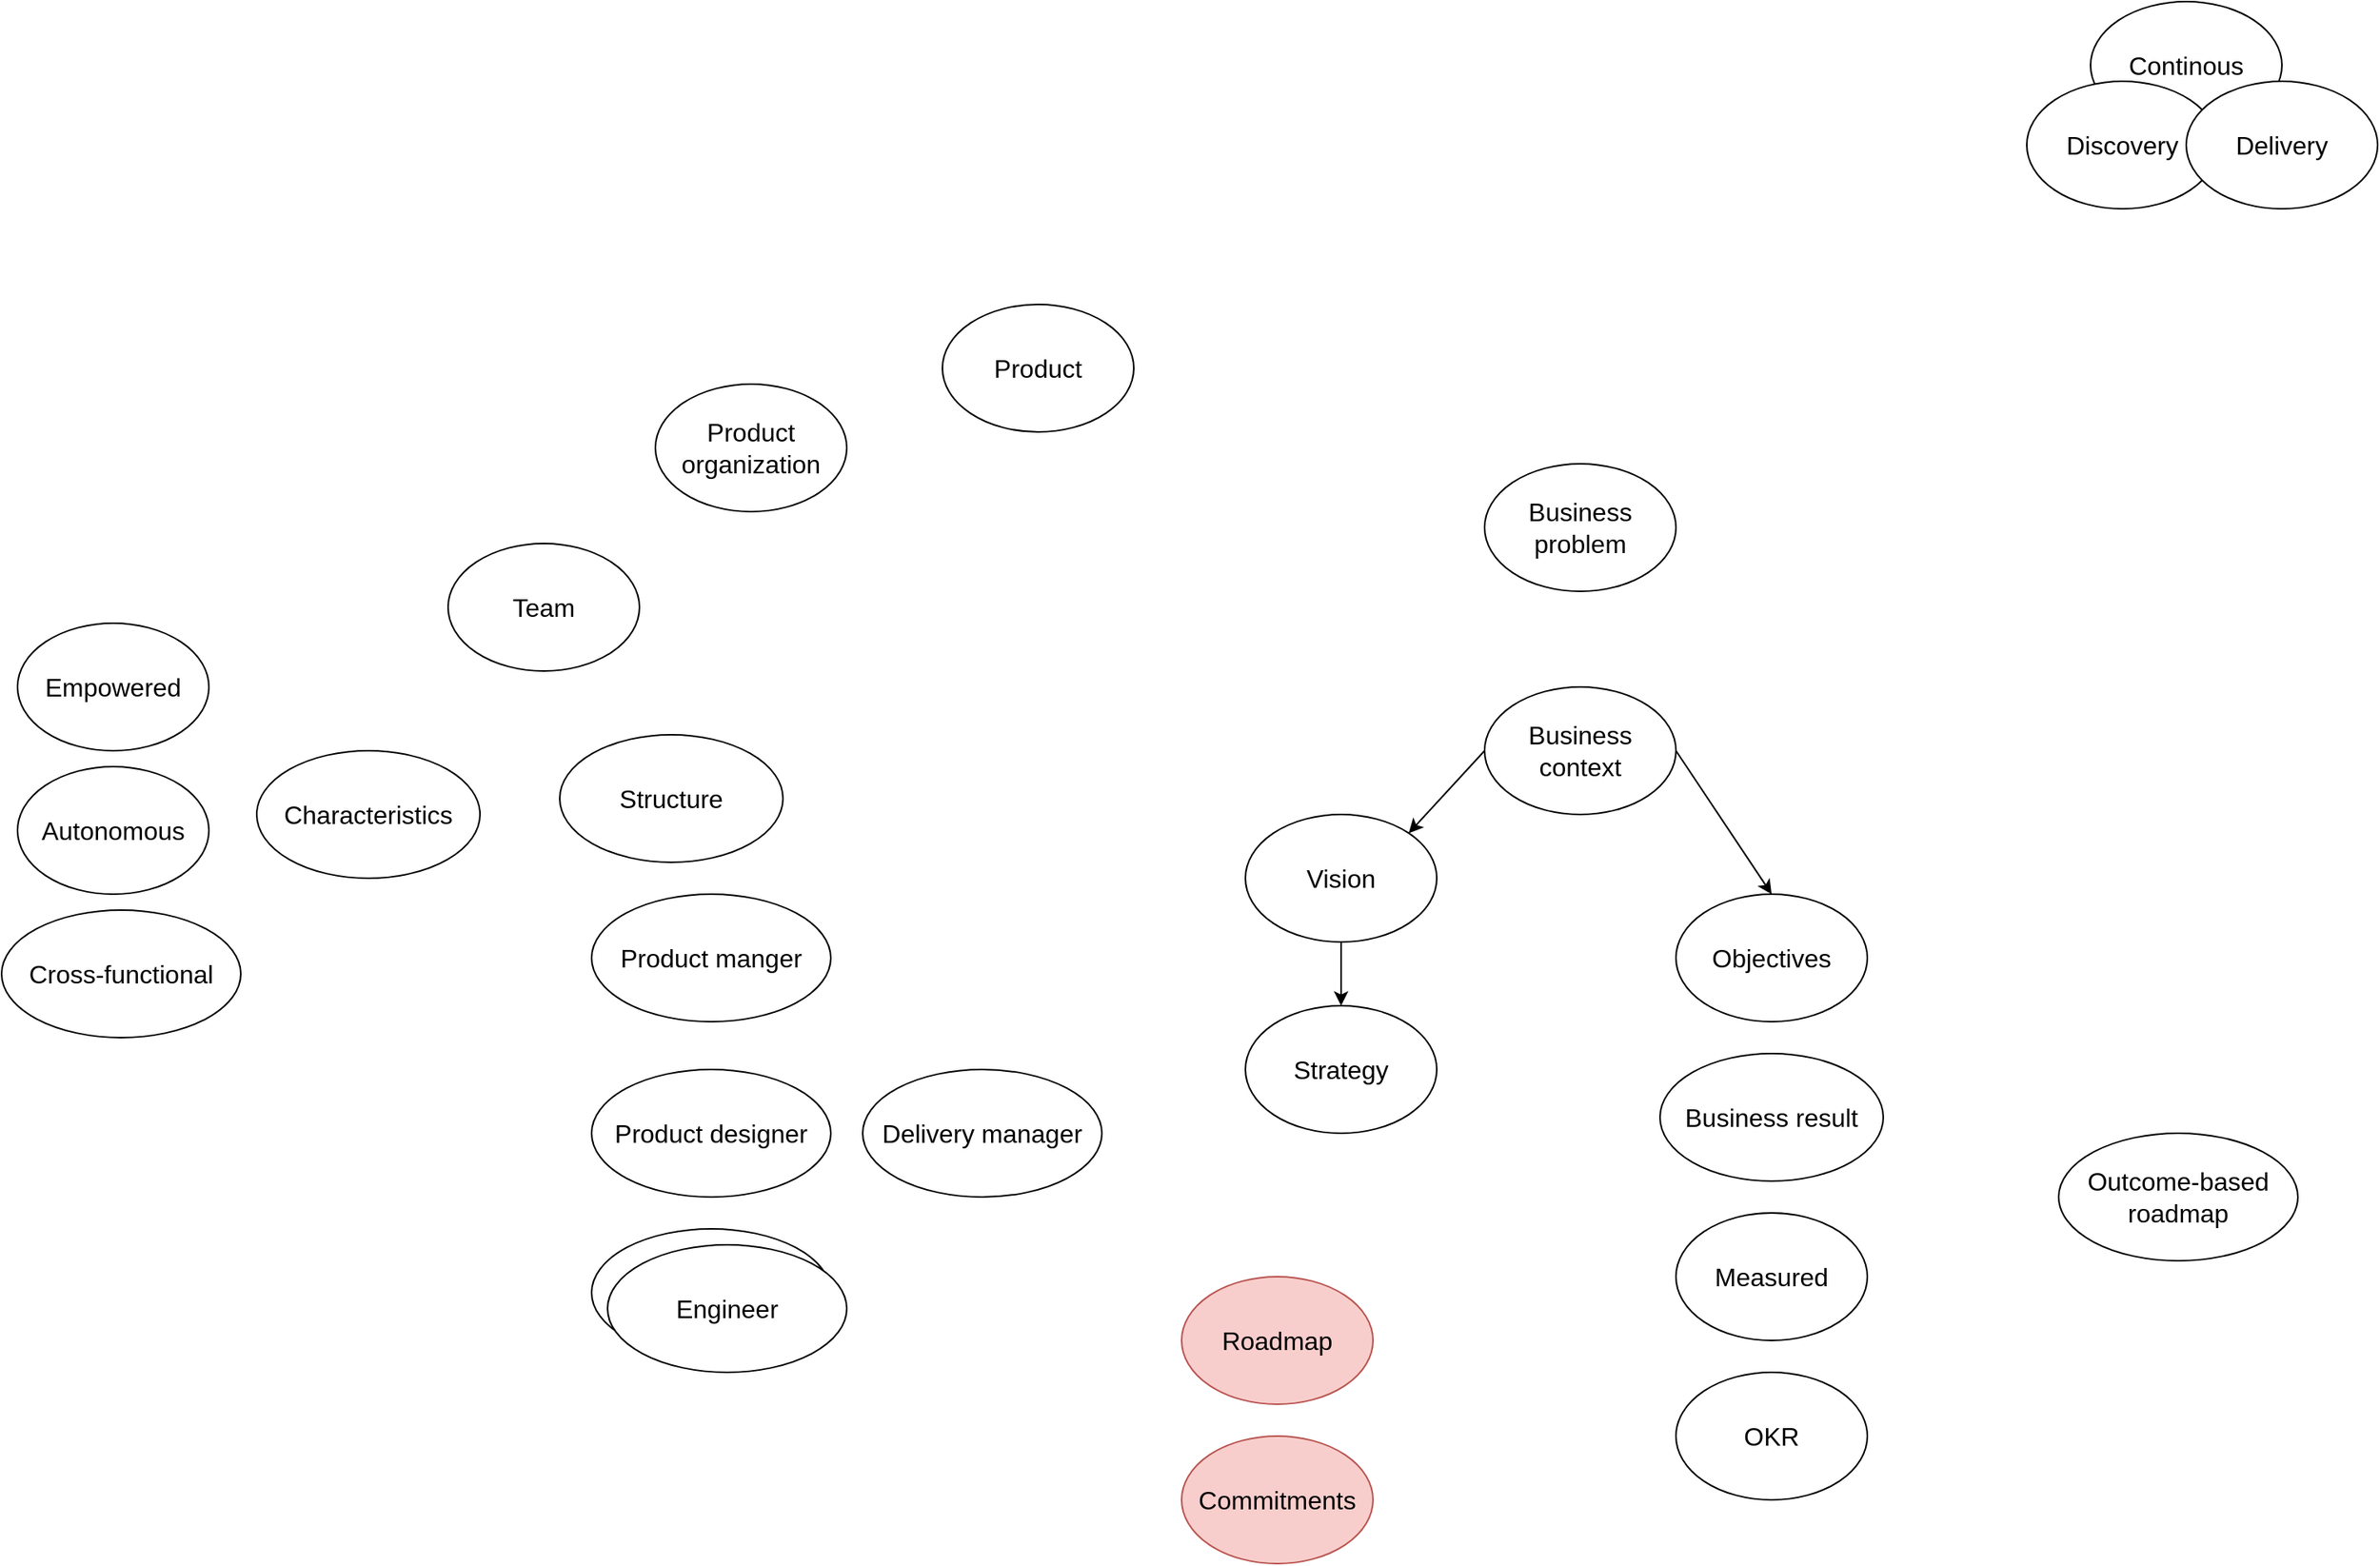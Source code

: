 <mxfile version="12.4.7" type="github">
  <diagram id="jnQUaKEMtfjyKbJyfA8F" name="Page-1">
    <mxGraphModel dx="2706" dy="1459" grid="1" gridSize="10" guides="1" tooltips="1" connect="1" arrows="1" fold="1" page="1" pageScale="1" pageWidth="3300" pageHeight="2339" math="0" shadow="0">
      <root>
        <mxCell id="0"/>
        <mxCell id="1" parent="0"/>
        <mxCell id="L22eh80JxhvPlCMIQLNT-16" value="&lt;font style=&quot;font-size: 16px&quot;&gt;Continous&lt;/font&gt;" style="ellipse;whiteSpace=wrap;html=1;" vertex="1" parent="1">
          <mxGeometry x="2570" y="750" width="120" height="80" as="geometry"/>
        </mxCell>
        <mxCell id="eA2Bc0m0vbRMlsxlkseu-1" value="&lt;font style=&quot;font-size: 16px&quot;&gt;Product&lt;/font&gt;" style="ellipse;whiteSpace=wrap;html=1;" parent="1" vertex="1">
          <mxGeometry x="1850" y="940" width="120" height="80" as="geometry"/>
        </mxCell>
        <mxCell id="eA2Bc0m0vbRMlsxlkseu-2" value="&lt;font style=&quot;font-size: 16px&quot;&gt;Team&lt;/font&gt;" style="ellipse;whiteSpace=wrap;html=1;" parent="1" vertex="1">
          <mxGeometry x="1540" y="1090" width="120" height="80" as="geometry"/>
        </mxCell>
        <mxCell id="eA2Bc0m0vbRMlsxlkseu-3" value="&lt;font style=&quot;font-size: 16px&quot;&gt;Discovery&lt;/font&gt;" style="ellipse;whiteSpace=wrap;html=1;" parent="1" vertex="1">
          <mxGeometry x="2530" y="800" width="120" height="80" as="geometry"/>
        </mxCell>
        <mxCell id="eA2Bc0m0vbRMlsxlkseu-4" value="&lt;font style=&quot;font-size: 16px&quot;&gt;Delivery&lt;/font&gt;" style="ellipse;whiteSpace=wrap;html=1;" parent="1" vertex="1">
          <mxGeometry x="2630" y="800" width="120" height="80" as="geometry"/>
        </mxCell>
        <mxCell id="eA2Bc0m0vbRMlsxlkseu-5" value="&lt;font style=&quot;font-size: 16px&quot;&gt;Vision&lt;br&gt;&lt;/font&gt;" style="ellipse;whiteSpace=wrap;html=1;" parent="1" vertex="1">
          <mxGeometry x="2040" y="1260" width="120" height="80" as="geometry"/>
        </mxCell>
        <mxCell id="eA2Bc0m0vbRMlsxlkseu-6" value="&lt;font style=&quot;font-size: 16px&quot;&gt;Strategy&lt;br&gt;&lt;/font&gt;" style="ellipse;whiteSpace=wrap;html=1;" parent="1" vertex="1">
          <mxGeometry x="2040" y="1380" width="120" height="80" as="geometry"/>
        </mxCell>
        <mxCell id="L22eh80JxhvPlCMIQLNT-1" value="&lt;font style=&quot;font-size: 16px&quot;&gt;Product organization&lt;/font&gt;" style="ellipse;whiteSpace=wrap;html=1;" vertex="1" parent="1">
          <mxGeometry x="1670" y="990" width="120" height="80" as="geometry"/>
        </mxCell>
        <mxCell id="L22eh80JxhvPlCMIQLNT-2" value="&lt;font style=&quot;font-size: 16px&quot;&gt;Business context&lt;br&gt;&lt;/font&gt;" style="ellipse;whiteSpace=wrap;html=1;" vertex="1" parent="1">
          <mxGeometry x="2190" y="1180" width="120" height="80" as="geometry"/>
        </mxCell>
        <mxCell id="L22eh80JxhvPlCMIQLNT-3" value="&lt;font style=&quot;font-size: 16px&quot;&gt;Objectives&lt;br&gt;&lt;/font&gt;" style="ellipse;whiteSpace=wrap;html=1;" vertex="1" parent="1">
          <mxGeometry x="2310" y="1310" width="120" height="80" as="geometry"/>
        </mxCell>
        <mxCell id="L22eh80JxhvPlCMIQLNT-4" value="" style="endArrow=classic;html=1;exitX=0;exitY=0.5;exitDx=0;exitDy=0;entryX=1;entryY=0;entryDx=0;entryDy=0;" edge="1" parent="1" source="L22eh80JxhvPlCMIQLNT-2" target="eA2Bc0m0vbRMlsxlkseu-5">
          <mxGeometry width="50" height="50" relative="1" as="geometry">
            <mxPoint x="1770" y="1480" as="sourcePoint"/>
            <mxPoint x="1820" y="1430" as="targetPoint"/>
          </mxGeometry>
        </mxCell>
        <mxCell id="L22eh80JxhvPlCMIQLNT-5" value="" style="endArrow=classic;html=1;exitX=0.5;exitY=1;exitDx=0;exitDy=0;" edge="1" parent="1" source="eA2Bc0m0vbRMlsxlkseu-5" target="eA2Bc0m0vbRMlsxlkseu-6">
          <mxGeometry width="50" height="50" relative="1" as="geometry">
            <mxPoint x="2200" y="1230" as="sourcePoint"/>
            <mxPoint x="2070" y="1320" as="targetPoint"/>
          </mxGeometry>
        </mxCell>
        <mxCell id="L22eh80JxhvPlCMIQLNT-6" value="" style="endArrow=classic;html=1;entryX=0.5;entryY=0;entryDx=0;entryDy=0;exitX=1;exitY=0.5;exitDx=0;exitDy=0;" edge="1" parent="1" source="L22eh80JxhvPlCMIQLNT-2" target="L22eh80JxhvPlCMIQLNT-3">
          <mxGeometry width="50" height="50" relative="1" as="geometry">
            <mxPoint x="2050" y="1640" as="sourcePoint"/>
            <mxPoint x="2100" y="1590" as="targetPoint"/>
          </mxGeometry>
        </mxCell>
        <mxCell id="L22eh80JxhvPlCMIQLNT-7" value="&lt;span style=&quot;font-size: 16px&quot;&gt;Business problem&lt;/span&gt;" style="ellipse;whiteSpace=wrap;html=1;" vertex="1" parent="1">
          <mxGeometry x="2190" y="1040" width="120" height="80" as="geometry"/>
        </mxCell>
        <mxCell id="L22eh80JxhvPlCMIQLNT-8" value="&lt;font style=&quot;font-size: 16px&quot;&gt;OKR&lt;br&gt;&lt;/font&gt;" style="ellipse;whiteSpace=wrap;html=1;" vertex="1" parent="1">
          <mxGeometry x="2310" y="1610" width="120" height="80" as="geometry"/>
        </mxCell>
        <mxCell id="L22eh80JxhvPlCMIQLNT-9" value="&lt;font style=&quot;font-size: 16px&quot;&gt;Outcome-based roadmap&lt;br&gt;&lt;/font&gt;" style="ellipse;whiteSpace=wrap;html=1;" vertex="1" parent="1">
          <mxGeometry x="2550" y="1460" width="150" height="80" as="geometry"/>
        </mxCell>
        <mxCell id="L22eh80JxhvPlCMIQLNT-10" value="&lt;font style=&quot;font-size: 16px&quot;&gt;Autonomous&lt;/font&gt;" style="ellipse;whiteSpace=wrap;html=1;" vertex="1" parent="1">
          <mxGeometry x="1270" y="1230" width="120" height="80" as="geometry"/>
        </mxCell>
        <mxCell id="L22eh80JxhvPlCMIQLNT-11" value="&lt;span style=&quot;font-size: 16px&quot;&gt;Business result&lt;/span&gt;" style="ellipse;whiteSpace=wrap;html=1;" vertex="1" parent="1">
          <mxGeometry x="2300" y="1410" width="140" height="80" as="geometry"/>
        </mxCell>
        <mxCell id="L22eh80JxhvPlCMIQLNT-12" value="&lt;font style=&quot;font-size: 16px&quot;&gt;Roadmap&lt;/font&gt;" style="ellipse;whiteSpace=wrap;html=1;fillColor=#f8cecc;strokeColor=#b85450;" vertex="1" parent="1">
          <mxGeometry x="2000" y="1550" width="120" height="80" as="geometry"/>
        </mxCell>
        <mxCell id="L22eh80JxhvPlCMIQLNT-13" value="&lt;font style=&quot;font-size: 16px&quot;&gt;Measured&lt;/font&gt;" style="ellipse;whiteSpace=wrap;html=1;" vertex="1" parent="1">
          <mxGeometry x="2310" y="1510" width="120" height="80" as="geometry"/>
        </mxCell>
        <mxCell id="L22eh80JxhvPlCMIQLNT-14" value="&lt;font style=&quot;font-size: 16px&quot;&gt;Empowered&lt;/font&gt;" style="ellipse;whiteSpace=wrap;html=1;" vertex="1" parent="1">
          <mxGeometry x="1270" y="1140" width="120" height="80" as="geometry"/>
        </mxCell>
        <mxCell id="L22eh80JxhvPlCMIQLNT-15" value="&lt;font style=&quot;font-size: 16px&quot;&gt;Commitments&lt;/font&gt;" style="ellipse;whiteSpace=wrap;html=1;fillColor=#f8cecc;strokeColor=#b85450;" vertex="1" parent="1">
          <mxGeometry x="2000" y="1650" width="120" height="80" as="geometry"/>
        </mxCell>
        <mxCell id="L22eh80JxhvPlCMIQLNT-18" value="&lt;font style=&quot;font-size: 16px&quot;&gt;Cross-functional&lt;/font&gt;" style="ellipse;whiteSpace=wrap;html=1;" vertex="1" parent="1">
          <mxGeometry x="1260" y="1320" width="150" height="80" as="geometry"/>
        </mxCell>
        <mxCell id="L22eh80JxhvPlCMIQLNT-19" value="&lt;span style=&quot;font-size: 16px&quot;&gt;Product manger&lt;/span&gt;" style="ellipse;whiteSpace=wrap;html=1;" vertex="1" parent="1">
          <mxGeometry x="1630" y="1310" width="150" height="80" as="geometry"/>
        </mxCell>
        <mxCell id="L22eh80JxhvPlCMIQLNT-20" value="&lt;span style=&quot;font-size: 16px&quot;&gt;Product designer&lt;/span&gt;" style="ellipse;whiteSpace=wrap;html=1;" vertex="1" parent="1">
          <mxGeometry x="1630" y="1420" width="150" height="80" as="geometry"/>
        </mxCell>
        <mxCell id="L22eh80JxhvPlCMIQLNT-21" value="&lt;span style=&quot;font-size: 16px&quot;&gt;Engineer&lt;br&gt;&lt;/span&gt;" style="ellipse;whiteSpace=wrap;html=1;" vertex="1" parent="1">
          <mxGeometry x="1630" y="1520" width="150" height="80" as="geometry"/>
        </mxCell>
        <mxCell id="L22eh80JxhvPlCMIQLNT-22" value="&lt;span style=&quot;font-size: 16px&quot;&gt;Engineer&lt;br&gt;&lt;/span&gt;" style="ellipse;whiteSpace=wrap;html=1;" vertex="1" parent="1">
          <mxGeometry x="1640" y="1530" width="150" height="80" as="geometry"/>
        </mxCell>
        <mxCell id="L22eh80JxhvPlCMIQLNT-24" value="&lt;span style=&quot;font-size: 16px&quot;&gt;Delivery manager&lt;/span&gt;" style="ellipse;whiteSpace=wrap;html=1;" vertex="1" parent="1">
          <mxGeometry x="1800" y="1420" width="150" height="80" as="geometry"/>
        </mxCell>
        <mxCell id="L22eh80JxhvPlCMIQLNT-25" value="&lt;font style=&quot;font-size: 16px&quot;&gt;Characteristics&lt;br&gt;&lt;/font&gt;" style="ellipse;whiteSpace=wrap;html=1;" vertex="1" parent="1">
          <mxGeometry x="1420" y="1220" width="140" height="80" as="geometry"/>
        </mxCell>
        <mxCell id="L22eh80JxhvPlCMIQLNT-26" value="&lt;font style=&quot;font-size: 16px&quot;&gt;Structure&lt;br&gt;&lt;/font&gt;" style="ellipse;whiteSpace=wrap;html=1;" vertex="1" parent="1">
          <mxGeometry x="1610" y="1210" width="140" height="80" as="geometry"/>
        </mxCell>
      </root>
    </mxGraphModel>
  </diagram>
</mxfile>
